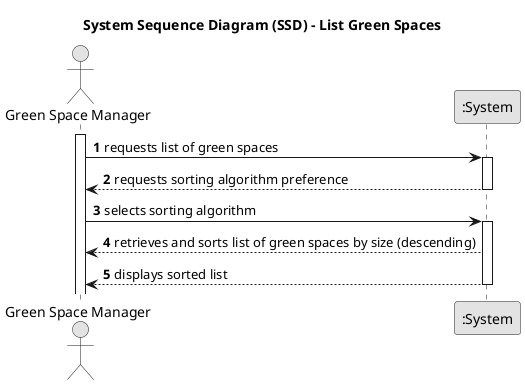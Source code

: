 @startuml
skinparam monochrome true
skinparam packageStyle rectangle
skinparam shadowing false

title System Sequence Diagram (SSD) - List Green Spaces

autonumber

actor "Green Space Manager" as GSM
participant ":System" as System

activate GSM

    GSM -> System : requests list of green spaces
    activate System

        System --> GSM : requests sorting algorithm preference
    deactivate System

    GSM -> System : selects sorting algorithm
    activate System

        System --> GSM : retrieves and sorts list of green spaces by size (descending)
        System --> GSM : displays sorted list
    deactivate System

@enduml
